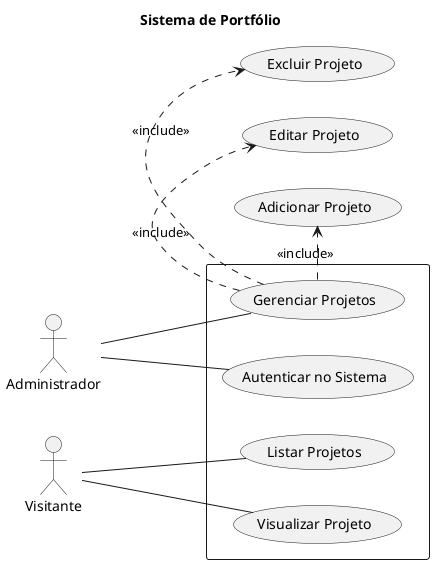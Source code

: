 @startuml

title "Sistema de Portfólio"
' Define o ator "Administrador" à esquerda
left to right direction
actor "Administrador" as admin

' Define o ator "Visitante" à direita
actor "Visitante" as visitor

' Define o retângulo que representa o sistema
rectangle {
  ' Casos de uso do Administrador
  usecase "Autenticar no Sistema" as UC1
  usecase "Gerenciar Projetos" as UC2

  ' Casos de uso do Visitante
  usecase "Listar Projetos" as UC3
  usecase "Visualizar Projeto" as UC4
}

' Ligações dos atores aos casos de uso
admin -- UC1
admin -- UC2

visitor -- UC3
visitor -- UC4

' Detalhando o caso de uso "Gerenciar Projetos" com include
' "include" significa que um caso de uso sempre inclui o outro
UC2 .> (Adicionar Projeto) : <<include>>
UC2 .> (Editar Projeto) : <<include>>
UC2 .> (Excluir Projeto) : <<include>>

@enduml